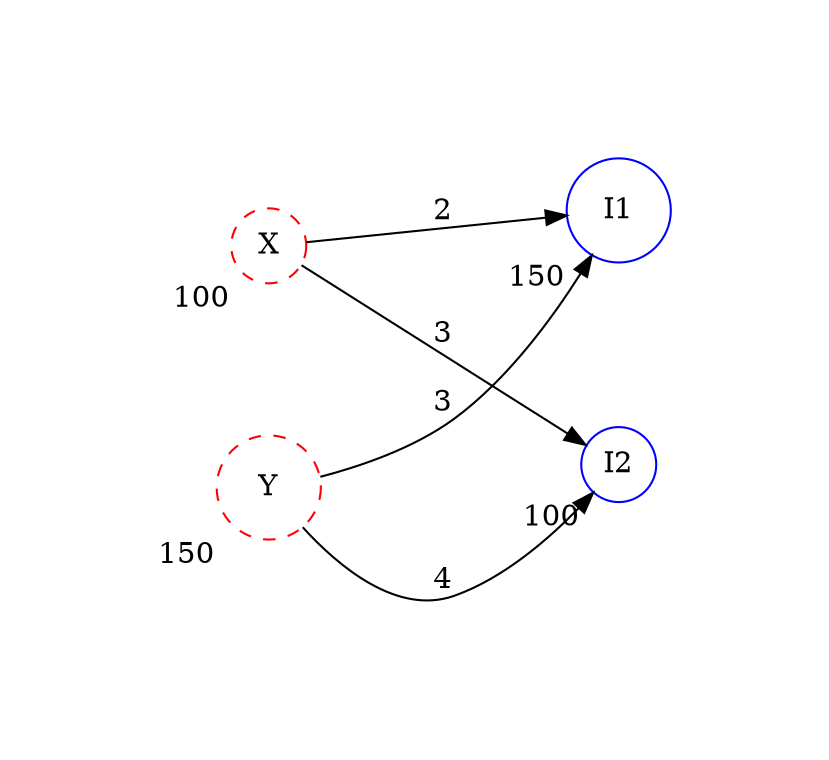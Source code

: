digraph A {

  rankdir=LR;
  center=true; margin=1; 
  nodesep=0.7; ranksep=1.5;

  node [height="0.5", width="0.5", fixedsize=true];
  
  X [xlabel=100, color=red, style=dashed];
  Y [xlabel=150, color=red, style=dashed, height="0.7", width="0.7"];
  I1 [xlabel=150, color=blue, height="0.7", width="0.7"];
  I2 [xlabel=100, color=blue];
  
  X->I1 [label=2];
  X->I2 [label=3];
  Y->I1 [label=3];
  Y->I2 [label=4];


}
